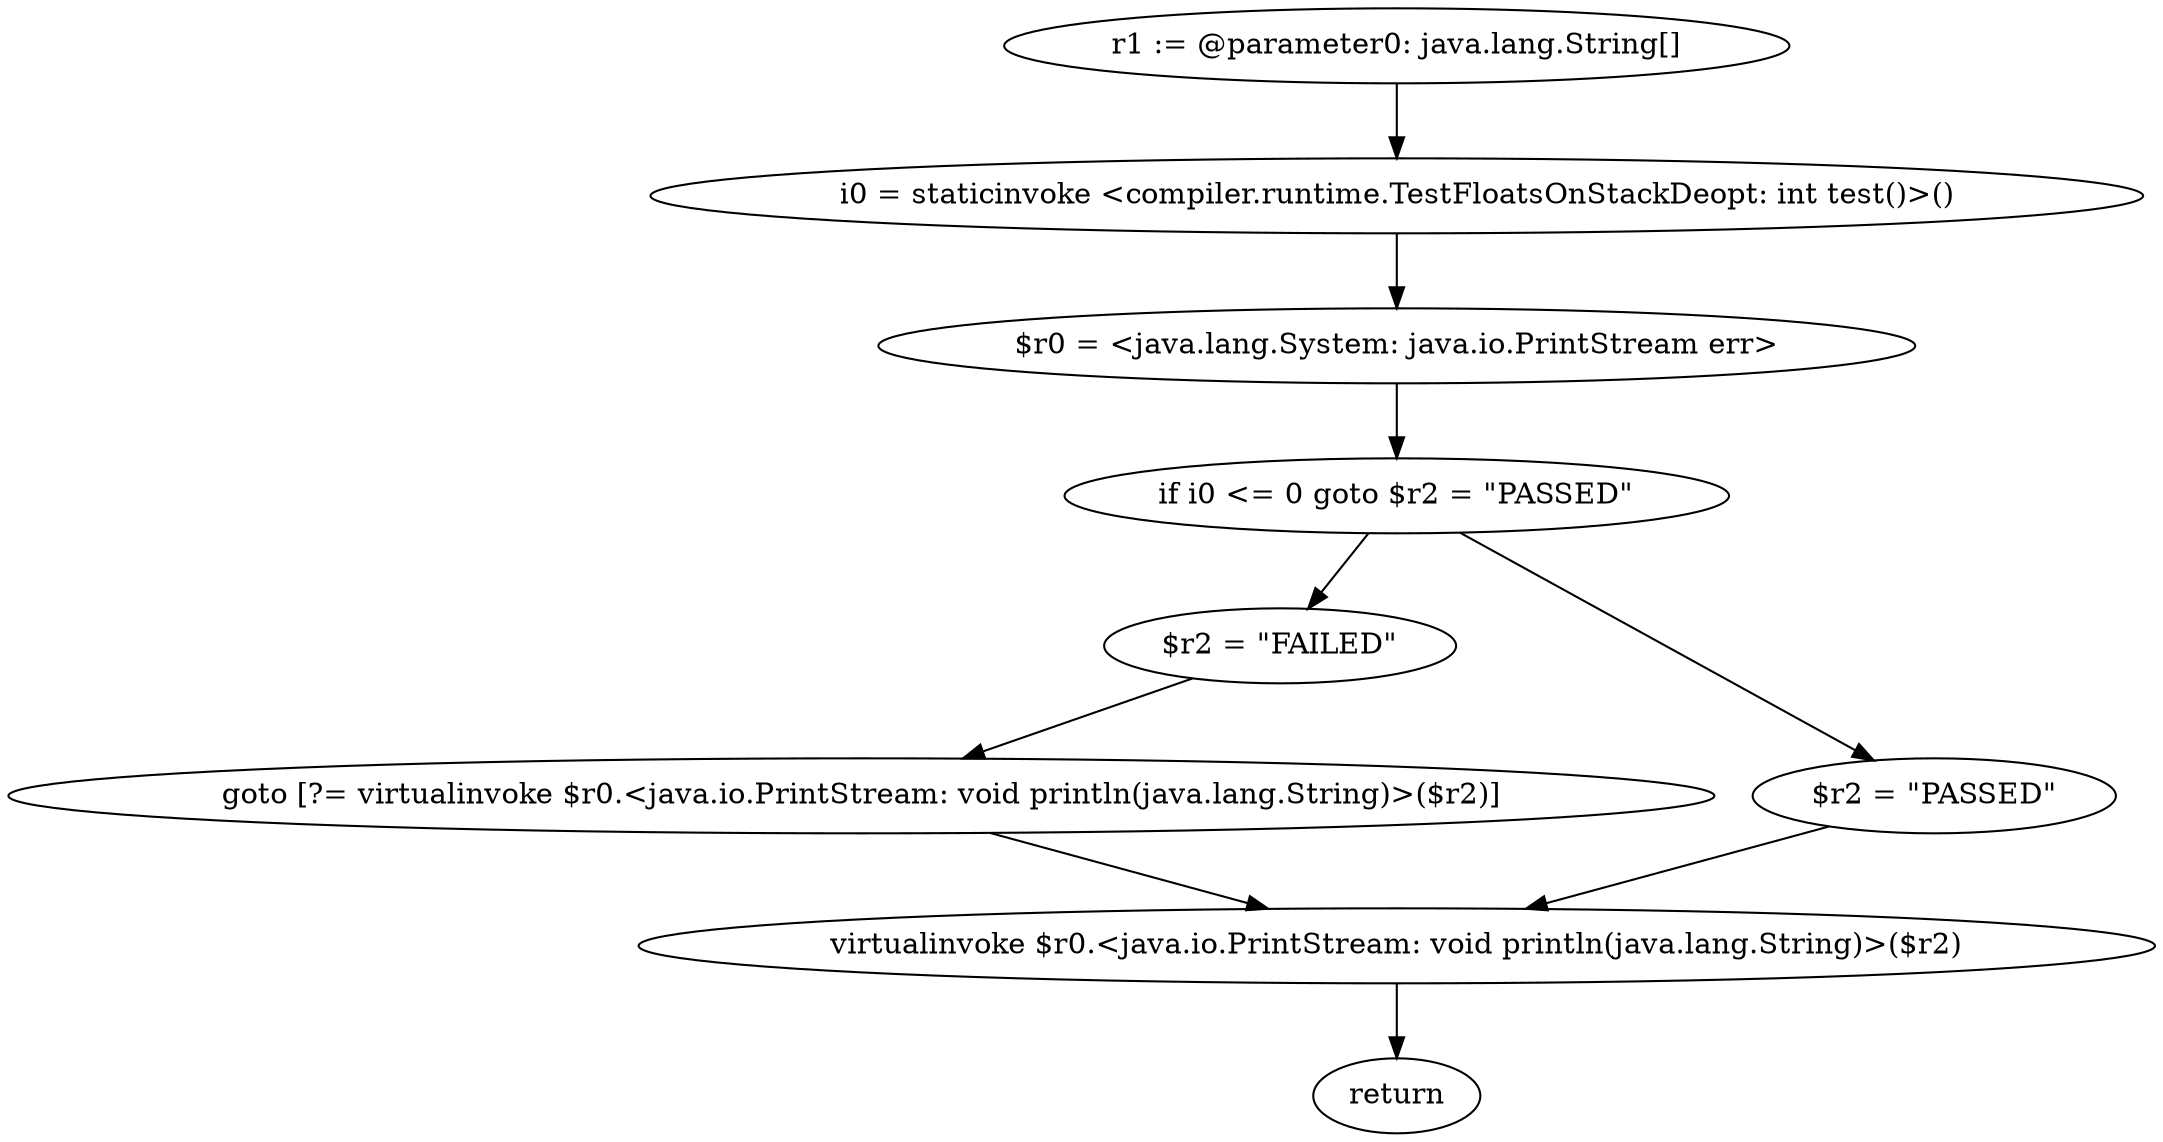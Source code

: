 digraph "unitGraph" {
    "r1 := @parameter0: java.lang.String[]"
    "i0 = staticinvoke <compiler.runtime.TestFloatsOnStackDeopt: int test()>()"
    "$r0 = <java.lang.System: java.io.PrintStream err>"
    "if i0 <= 0 goto $r2 = \"PASSED\""
    "$r2 = \"FAILED\""
    "goto [?= virtualinvoke $r0.<java.io.PrintStream: void println(java.lang.String)>($r2)]"
    "$r2 = \"PASSED\""
    "virtualinvoke $r0.<java.io.PrintStream: void println(java.lang.String)>($r2)"
    "return"
    "r1 := @parameter0: java.lang.String[]"->"i0 = staticinvoke <compiler.runtime.TestFloatsOnStackDeopt: int test()>()";
    "i0 = staticinvoke <compiler.runtime.TestFloatsOnStackDeopt: int test()>()"->"$r0 = <java.lang.System: java.io.PrintStream err>";
    "$r0 = <java.lang.System: java.io.PrintStream err>"->"if i0 <= 0 goto $r2 = \"PASSED\"";
    "if i0 <= 0 goto $r2 = \"PASSED\""->"$r2 = \"FAILED\"";
    "if i0 <= 0 goto $r2 = \"PASSED\""->"$r2 = \"PASSED\"";
    "$r2 = \"FAILED\""->"goto [?= virtualinvoke $r0.<java.io.PrintStream: void println(java.lang.String)>($r2)]";
    "goto [?= virtualinvoke $r0.<java.io.PrintStream: void println(java.lang.String)>($r2)]"->"virtualinvoke $r0.<java.io.PrintStream: void println(java.lang.String)>($r2)";
    "$r2 = \"PASSED\""->"virtualinvoke $r0.<java.io.PrintStream: void println(java.lang.String)>($r2)";
    "virtualinvoke $r0.<java.io.PrintStream: void println(java.lang.String)>($r2)"->"return";
}

